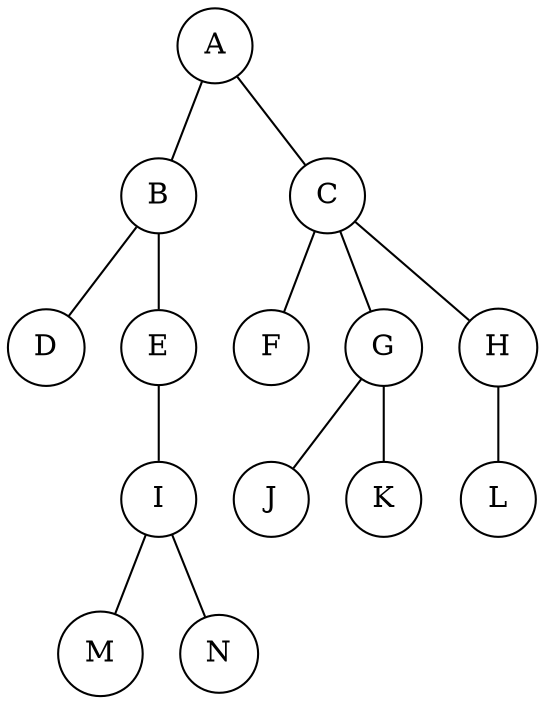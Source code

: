 graph 6.19 {
    splines="FALSE";

    /* Entities */
    A [shape = circle]
    B [shape = circle]
    C [shape = circle]
    D [shape = circle]
    E [shape = circle]
    F [shape = circle]
    G [shape = circle]
    H [shape = circle]
    I [shape = circle]
    J [shape = circle]
    K [shape = circle]
    L [shape = circle]
    M [shape = circle]
    N [shape = circle]
    
    /* Relationships */
    A -- B
    A -- C
    B -- D
    B -- E
    C -- F
    C -- G
    C -- H
    E -- I
    G -- J
    G -- K
    H -- L
    I -- M
    I -- N

    /* Ranks */
}